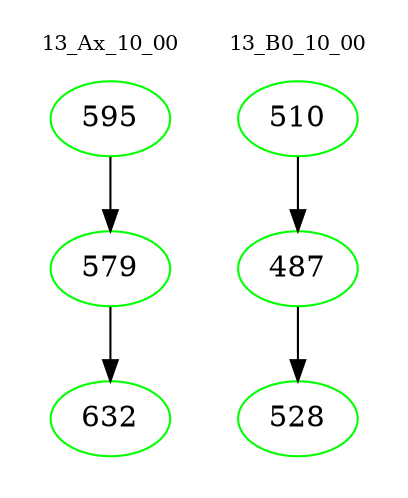 digraph{
subgraph cluster_0 {
color = white
label = "13_Ax_10_00";
fontsize=10;
T0_595 [label="595", color="green"]
T0_595 -> T0_579 [color="black"]
T0_579 [label="579", color="green"]
T0_579 -> T0_632 [color="black"]
T0_632 [label="632", color="green"]
}
subgraph cluster_1 {
color = white
label = "13_B0_10_00";
fontsize=10;
T1_510 [label="510", color="green"]
T1_510 -> T1_487 [color="black"]
T1_487 [label="487", color="green"]
T1_487 -> T1_528 [color="black"]
T1_528 [label="528", color="green"]
}
}
